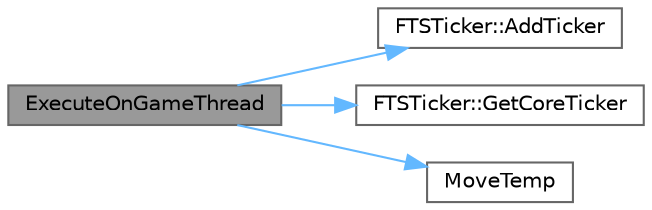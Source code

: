 digraph "ExecuteOnGameThread"
{
 // INTERACTIVE_SVG=YES
 // LATEX_PDF_SIZE
  bgcolor="transparent";
  edge [fontname=Helvetica,fontsize=10,labelfontname=Helvetica,labelfontsize=10];
  node [fontname=Helvetica,fontsize=10,shape=box,height=0.2,width=0.4];
  rankdir="LR";
  Node1 [id="Node000001",label="ExecuteOnGameThread",height=0.2,width=0.4,color="gray40", fillcolor="grey60", style="filled", fontcolor="black",tooltip=" "];
  Node1 -> Node2 [id="edge1_Node000001_Node000002",color="steelblue1",style="solid",tooltip=" "];
  Node2 [id="Node000002",label="FTSTicker::AddTicker",height=0.2,width=0.4,color="grey40", fillcolor="white", style="filled",URL="$d3/dad/classFTSTicker.html#a6e89d4c73eed8d4d688e247f9745eed8",tooltip="Add a new ticker with a given delay / interval."];
  Node1 -> Node3 [id="edge2_Node000001_Node000003",color="steelblue1",style="solid",tooltip=" "];
  Node3 [id="Node000003",label="FTSTicker::GetCoreTicker",height=0.2,width=0.4,color="grey40", fillcolor="white", style="filled",URL="$d3/dad/classFTSTicker.html#a7e6471ac5c3ca00ce3ef5dc5eb340bb2",tooltip="Singleton used for the ticker in Core / Launch."];
  Node1 -> Node4 [id="edge3_Node000001_Node000004",color="steelblue1",style="solid",tooltip=" "];
  Node4 [id="Node000004",label="MoveTemp",height=0.2,width=0.4,color="grey40", fillcolor="white", style="filled",URL="$d4/d24/UnrealTemplate_8h.html#ad5e6c049aeb9c9115fec514ba581dbb6",tooltip="MoveTemp will cast a reference to an rvalue reference."];
}
